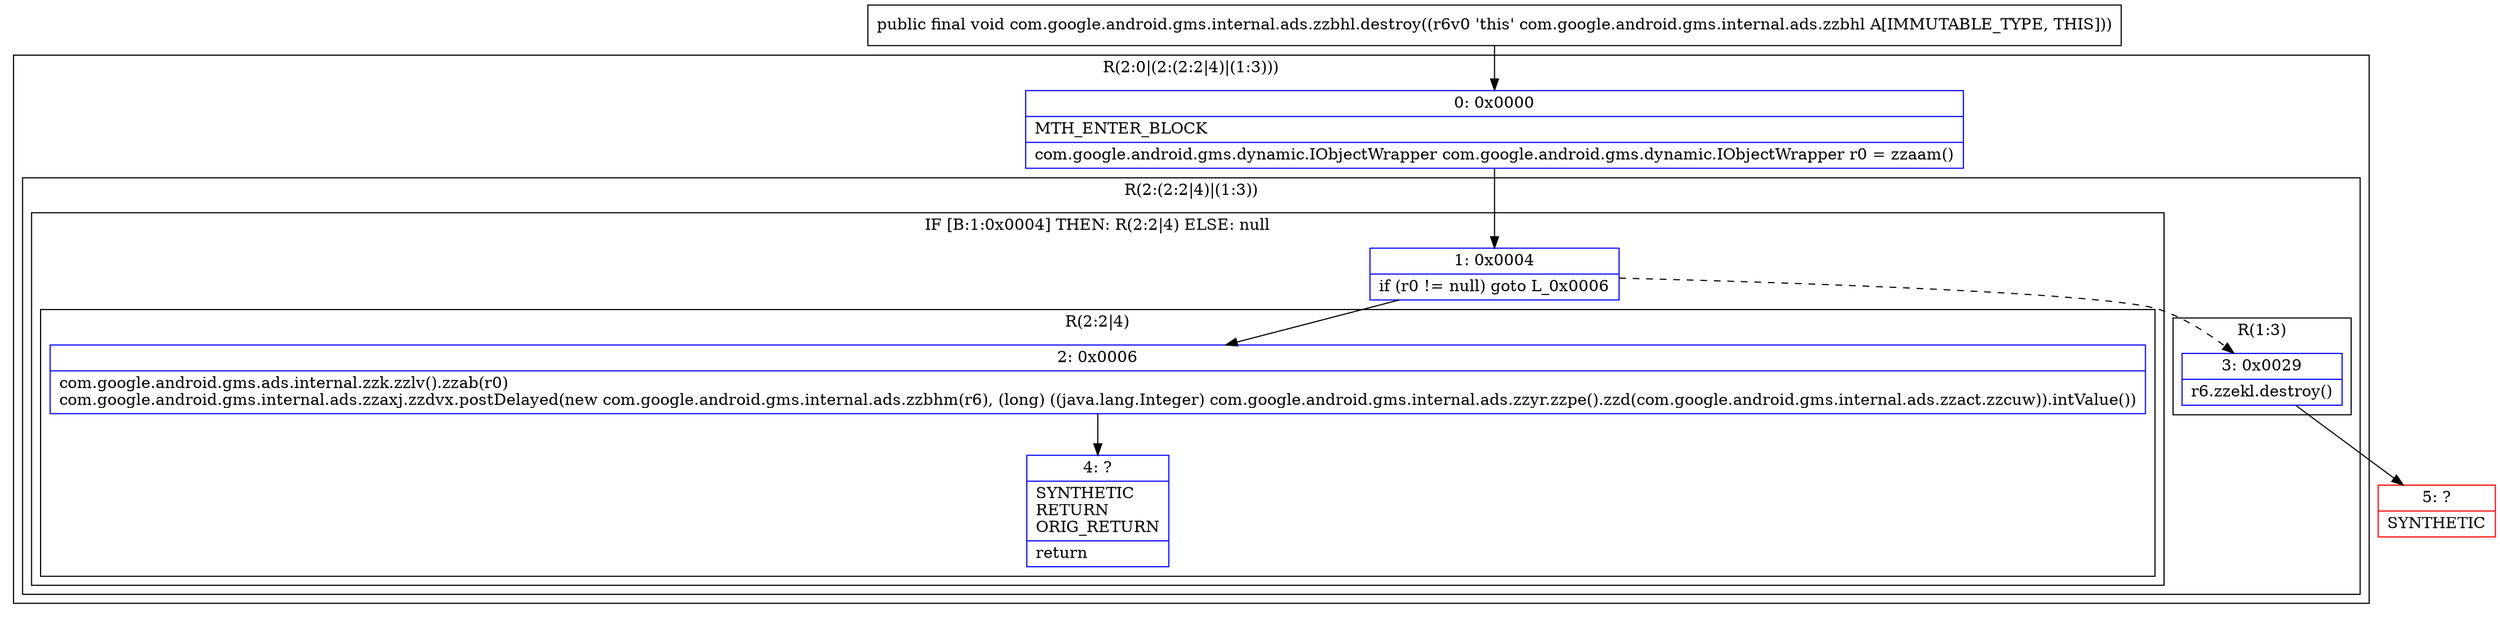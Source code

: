 digraph "CFG forcom.google.android.gms.internal.ads.zzbhl.destroy()V" {
subgraph cluster_Region_1304670492 {
label = "R(2:0|(2:(2:2|4)|(1:3)))";
node [shape=record,color=blue];
Node_0 [shape=record,label="{0\:\ 0x0000|MTH_ENTER_BLOCK\l|com.google.android.gms.dynamic.IObjectWrapper com.google.android.gms.dynamic.IObjectWrapper r0 = zzaam()\l}"];
subgraph cluster_Region_1225085229 {
label = "R(2:(2:2|4)|(1:3))";
node [shape=record,color=blue];
subgraph cluster_IfRegion_1614689565 {
label = "IF [B:1:0x0004] THEN: R(2:2|4) ELSE: null";
node [shape=record,color=blue];
Node_1 [shape=record,label="{1\:\ 0x0004|if (r0 != null) goto L_0x0006\l}"];
subgraph cluster_Region_608509946 {
label = "R(2:2|4)";
node [shape=record,color=blue];
Node_2 [shape=record,label="{2\:\ 0x0006|com.google.android.gms.ads.internal.zzk.zzlv().zzab(r0)\lcom.google.android.gms.internal.ads.zzaxj.zzdvx.postDelayed(new com.google.android.gms.internal.ads.zzbhm(r6), (long) ((java.lang.Integer) com.google.android.gms.internal.ads.zzyr.zzpe().zzd(com.google.android.gms.internal.ads.zzact.zzcuw)).intValue())\l}"];
Node_4 [shape=record,label="{4\:\ ?|SYNTHETIC\lRETURN\lORIG_RETURN\l|return\l}"];
}
}
subgraph cluster_Region_1270532728 {
label = "R(1:3)";
node [shape=record,color=blue];
Node_3 [shape=record,label="{3\:\ 0x0029|r6.zzekl.destroy()\l}"];
}
}
}
Node_5 [shape=record,color=red,label="{5\:\ ?|SYNTHETIC\l}"];
MethodNode[shape=record,label="{public final void com.google.android.gms.internal.ads.zzbhl.destroy((r6v0 'this' com.google.android.gms.internal.ads.zzbhl A[IMMUTABLE_TYPE, THIS])) }"];
MethodNode -> Node_0;
Node_0 -> Node_1;
Node_1 -> Node_2;
Node_1 -> Node_3[style=dashed];
Node_2 -> Node_4;
Node_3 -> Node_5;
}

